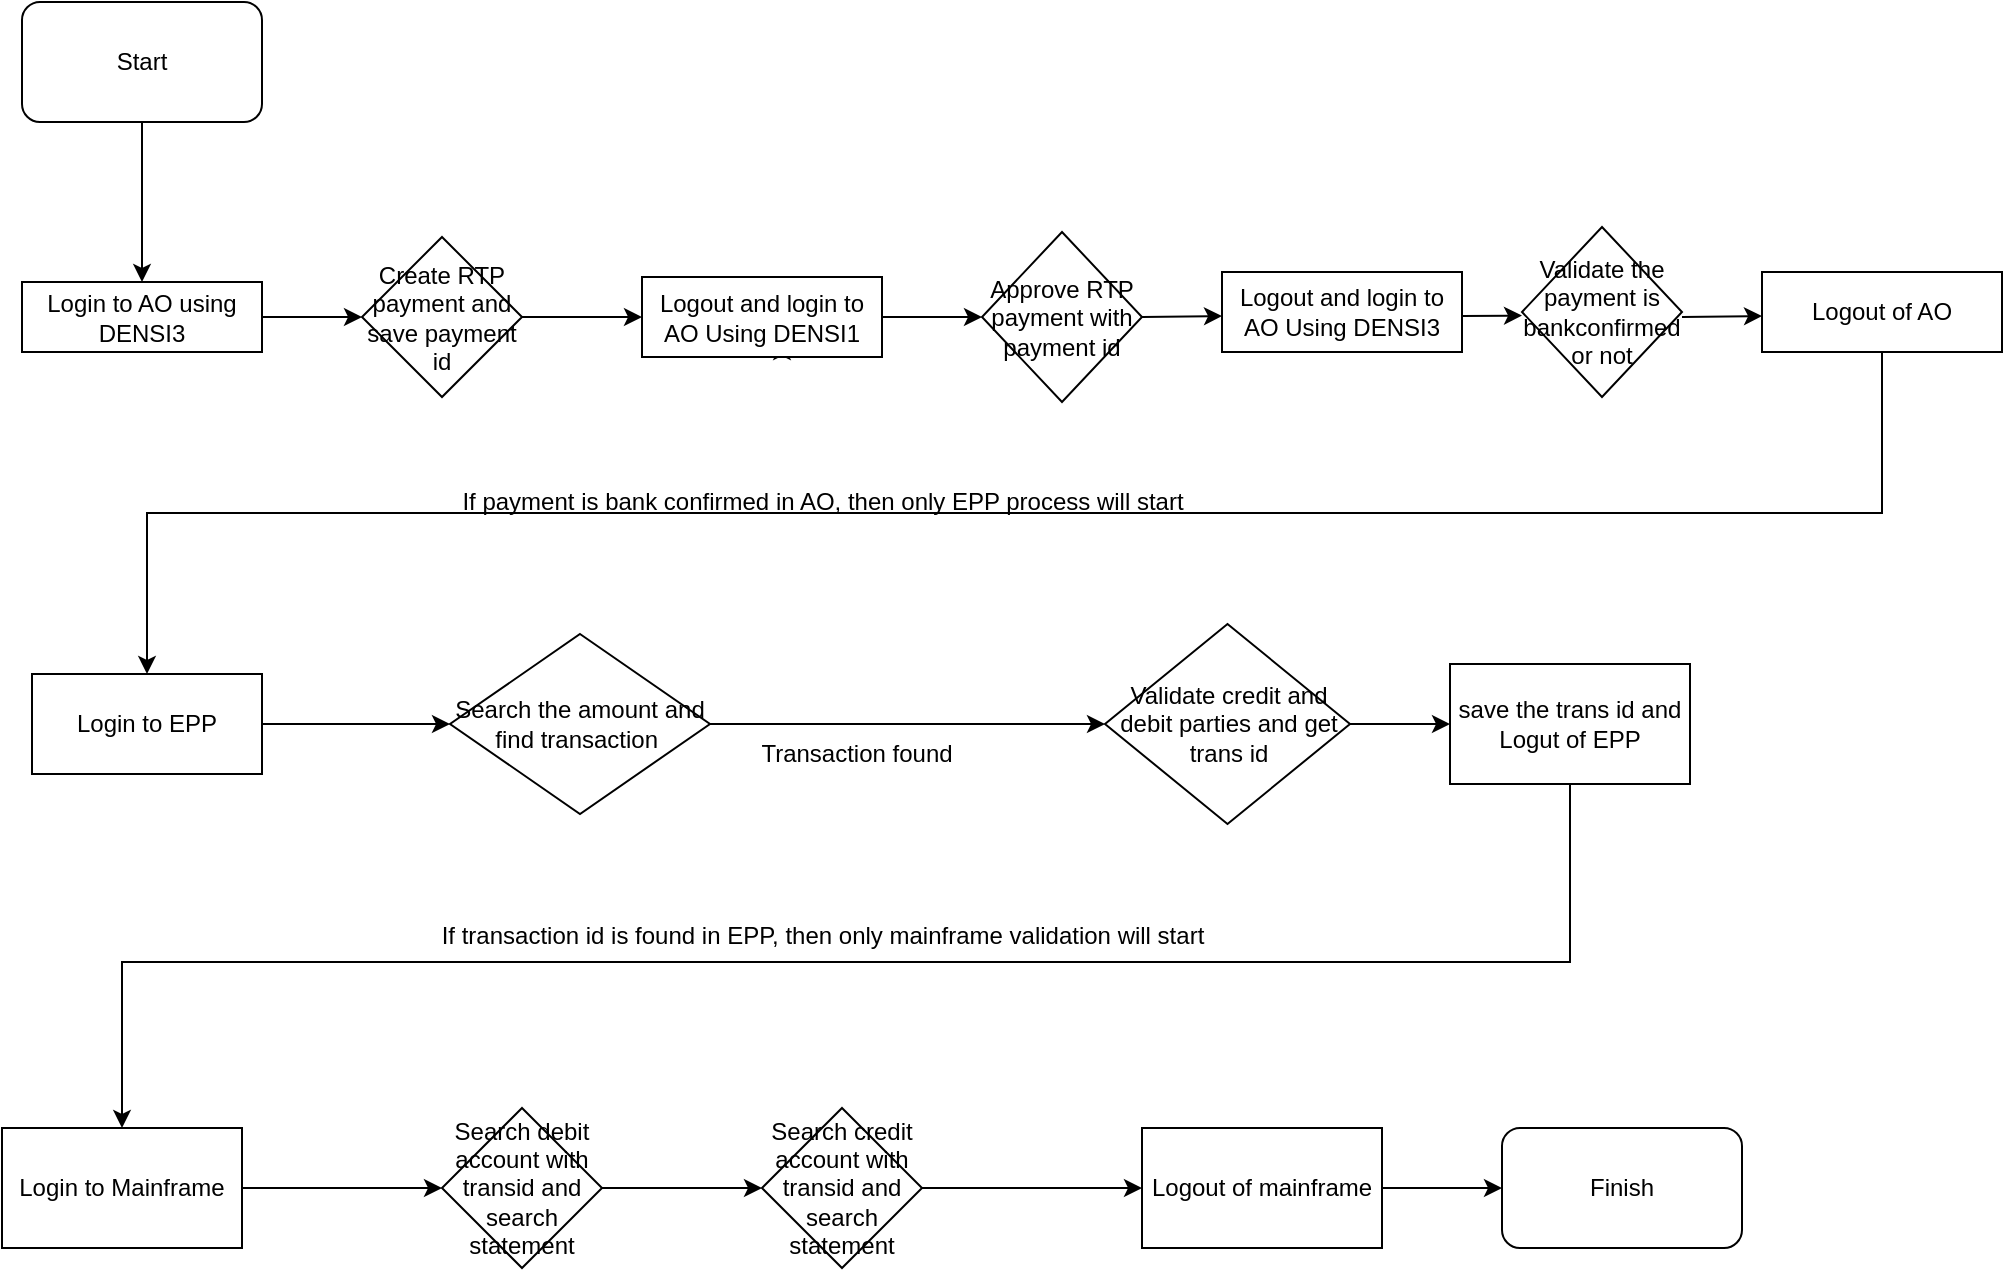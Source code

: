 <mxfile version="16.4.6" type="device"><diagram id="-dNwd_Kp6asRjpGzn5gx" name="Page-1"><mxGraphModel dx="977" dy="457" grid="1" gridSize="10" guides="1" tooltips="1" connect="1" arrows="1" fold="1" page="1" pageScale="1" pageWidth="1100" pageHeight="1700" math="0" shadow="0"><root><mxCell id="0"/><mxCell id="1" parent="0"/><mxCell id="I7Ursfu9Nado0gwEIRXP-3" style="edgeStyle=orthogonalEdgeStyle;rounded=0;orthogonalLoop=1;jettySize=auto;html=1;entryX=0.5;entryY=0;entryDx=0;entryDy=0;" parent="1" source="I7Ursfu9Nado0gwEIRXP-1" target="I7Ursfu9Nado0gwEIRXP-2" edge="1"><mxGeometry relative="1" as="geometry"/></mxCell><mxCell id="I7Ursfu9Nado0gwEIRXP-1" value="Start" style="rounded=1;whiteSpace=wrap;html=1;" parent="1" vertex="1"><mxGeometry x="100" y="10" width="120" height="60" as="geometry"/></mxCell><mxCell id="I7Ursfu9Nado0gwEIRXP-4" style="edgeStyle=orthogonalEdgeStyle;rounded=0;orthogonalLoop=1;jettySize=auto;html=1;exitX=1;exitY=0.5;exitDx=0;exitDy=0;entryX=0;entryY=0.5;entryDx=0;entryDy=0;" parent="1" source="I7Ursfu9Nado0gwEIRXP-2" target="I7Ursfu9Nado0gwEIRXP-19" edge="1"><mxGeometry relative="1" as="geometry"><mxPoint x="280" y="160" as="targetPoint"/><mxPoint x="220" y="170" as="sourcePoint"/></mxGeometry></mxCell><mxCell id="I7Ursfu9Nado0gwEIRXP-2" value="Login to AO using DENSI3" style="rounded=0;whiteSpace=wrap;html=1;" parent="1" vertex="1"><mxGeometry x="100" y="150" width="120" height="35" as="geometry"/></mxCell><mxCell id="I7Ursfu9Nado0gwEIRXP-18" value="Finish" style="rounded=1;whiteSpace=wrap;html=1;" parent="1" vertex="1"><mxGeometry x="840" y="573" width="120" height="60" as="geometry"/></mxCell><mxCell id="I7Ursfu9Nado0gwEIRXP-19" value="&lt;span&gt;Create RTP payment and save payment id&lt;/span&gt;" style="rhombus;whiteSpace=wrap;html=1;" parent="1" vertex="1"><mxGeometry x="270" y="127.5" width="80" height="80" as="geometry"/></mxCell><mxCell id="I7Ursfu9Nado0gwEIRXP-28" style="edgeStyle=orthogonalEdgeStyle;rounded=0;orthogonalLoop=1;jettySize=auto;html=1;exitX=1;exitY=0.5;exitDx=0;exitDy=0;entryX=0;entryY=0.5;entryDx=0;entryDy=0;" parent="1" source="I7Ursfu9Nado0gwEIRXP-29" target="I7Ursfu9Nado0gwEIRXP-30" edge="1"><mxGeometry relative="1" as="geometry"><mxPoint x="610" y="125" as="targetPoint"/><mxPoint x="220" y="355" as="sourcePoint"/></mxGeometry></mxCell><mxCell id="I7Ursfu9Nado0gwEIRXP-62" style="edgeStyle=orthogonalEdgeStyle;rounded=0;orthogonalLoop=1;jettySize=auto;html=1;exitX=0.5;exitY=1;exitDx=0;exitDy=0;" parent="1" source="I7Ursfu9Nado0gwEIRXP-29" edge="1"><mxGeometry relative="1" as="geometry"><mxPoint x="480.0" y="180.0" as="targetPoint"/></mxGeometry></mxCell><mxCell id="I7Ursfu9Nado0gwEIRXP-29" value="Logout and login to AO Using DENSI1" style="rounded=0;whiteSpace=wrap;html=1;" parent="1" vertex="1"><mxGeometry x="410" y="147.5" width="120" height="40" as="geometry"/></mxCell><mxCell id="I7Ursfu9Nado0gwEIRXP-30" value="&lt;span&gt;Approve RTP payment with payment id&lt;/span&gt;" style="rhombus;whiteSpace=wrap;html=1;" parent="1" vertex="1"><mxGeometry x="580" y="125" width="80" height="85" as="geometry"/></mxCell><mxCell id="I7Ursfu9Nado0gwEIRXP-32" value="" style="endArrow=classic;html=1;rounded=0;exitX=1;exitY=0.5;exitDx=0;exitDy=0;entryX=0;entryY=0.5;entryDx=0;entryDy=0;" parent="1" source="I7Ursfu9Nado0gwEIRXP-19" target="I7Ursfu9Nado0gwEIRXP-29" edge="1"><mxGeometry width="50" height="50" relative="1" as="geometry"><mxPoint x="310" y="300" as="sourcePoint"/><mxPoint x="360" y="250" as="targetPoint"/></mxGeometry></mxCell><mxCell id="I7Ursfu9Nado0gwEIRXP-35" value="Logout and login to AO Using DENSI3" style="rounded=0;whiteSpace=wrap;html=1;" parent="1" vertex="1"><mxGeometry x="700" y="145" width="120" height="40" as="geometry"/></mxCell><mxCell id="I7Ursfu9Nado0gwEIRXP-36" value="&lt;span&gt;Validate the payment is bankconfirmed or not&lt;/span&gt;" style="rhombus;whiteSpace=wrap;html=1;" parent="1" vertex="1"><mxGeometry x="850" y="122.5" width="80" height="85" as="geometry"/></mxCell><mxCell id="I7Ursfu9Nado0gwEIRXP-38" value="" style="endArrow=classic;html=1;rounded=0;exitX=1;exitY=0.5;exitDx=0;exitDy=0;" parent="1" source="I7Ursfu9Nado0gwEIRXP-30" edge="1"><mxGeometry width="50" height="50" relative="1" as="geometry"><mxPoint x="310" y="490" as="sourcePoint"/><mxPoint x="700" y="167" as="targetPoint"/></mxGeometry></mxCell><mxCell id="I7Ursfu9Nado0gwEIRXP-75" value="" style="edgeStyle=orthogonalEdgeStyle;rounded=0;orthogonalLoop=1;jettySize=auto;html=1;" parent="1" source="I7Ursfu9Nado0gwEIRXP-47" target="I7Ursfu9Nado0gwEIRXP-53" edge="1"><mxGeometry relative="1" as="geometry"/></mxCell><mxCell id="I7Ursfu9Nado0gwEIRXP-47" value="Login to EPP" style="rounded=0;whiteSpace=wrap;html=1;" parent="1" vertex="1"><mxGeometry x="105" y="346" width="115" height="50" as="geometry"/></mxCell><mxCell id="I7Ursfu9Nado0gwEIRXP-59" value="" style="edgeStyle=orthogonalEdgeStyle;rounded=0;orthogonalLoop=1;jettySize=auto;html=1;" parent="1" source="I7Ursfu9Nado0gwEIRXP-53" target="I7Ursfu9Nado0gwEIRXP-58" edge="1"><mxGeometry relative="1" as="geometry"/></mxCell><mxCell id="I7Ursfu9Nado0gwEIRXP-53" value="Search the amount and find transaction&amp;nbsp;" style="rhombus;whiteSpace=wrap;html=1;" parent="1" vertex="1"><mxGeometry x="314" y="326" width="130" height="90" as="geometry"/></mxCell><mxCell id="I7Ursfu9Nado0gwEIRXP-57" value="Transaction found" style="text;html=1;align=center;verticalAlign=middle;resizable=0;points=[];autosize=1;strokeColor=none;fillColor=none;" parent="1" vertex="1"><mxGeometry x="461.5" y="376" width="110" height="20" as="geometry"/></mxCell><mxCell id="I7Ursfu9Nado0gwEIRXP-77" value="" style="edgeStyle=orthogonalEdgeStyle;rounded=0;orthogonalLoop=1;jettySize=auto;html=1;" parent="1" source="I7Ursfu9Nado0gwEIRXP-58" target="I7Ursfu9Nado0gwEIRXP-76" edge="1"><mxGeometry relative="1" as="geometry"><Array as="points"><mxPoint x="804" y="371"/><mxPoint x="804" y="371"/></Array></mxGeometry></mxCell><mxCell id="I7Ursfu9Nado0gwEIRXP-58" value="Validate credit and debit parties and get trans id" style="rhombus;whiteSpace=wrap;html=1;" parent="1" vertex="1"><mxGeometry x="641.5" y="321" width="122.5" height="100" as="geometry"/></mxCell><mxCell id="I7Ursfu9Nado0gwEIRXP-63" value="" style="endArrow=classic;html=1;rounded=0;" parent="1" edge="1"><mxGeometry width="50" height="50" relative="1" as="geometry"><mxPoint x="820" y="167" as="sourcePoint"/><mxPoint x="850" y="166.79" as="targetPoint"/></mxGeometry></mxCell><mxCell id="I7Ursfu9Nado0gwEIRXP-70" value="" style="edgeStyle=orthogonalEdgeStyle;rounded=0;orthogonalLoop=1;jettySize=auto;html=1;entryX=0.5;entryY=0;entryDx=0;entryDy=0;exitX=0.5;exitY=1;exitDx=0;exitDy=0;" parent="1" source="I7Ursfu9Nado0gwEIRXP-67" target="I7Ursfu9Nado0gwEIRXP-47" edge="1"><mxGeometry relative="1" as="geometry"><mxPoint x="1030" y="250" as="targetPoint"/></mxGeometry></mxCell><mxCell id="I7Ursfu9Nado0gwEIRXP-67" value="Logout of AO" style="rounded=0;whiteSpace=wrap;html=1;" parent="1" vertex="1"><mxGeometry x="970" y="145" width="120" height="40" as="geometry"/></mxCell><mxCell id="I7Ursfu9Nado0gwEIRXP-68" value="" style="endArrow=classic;html=1;rounded=0;exitX=1;exitY=0.5;exitDx=0;exitDy=0;" parent="1" edge="1"><mxGeometry width="50" height="50" relative="1" as="geometry"><mxPoint x="930" y="167.5" as="sourcePoint"/><mxPoint x="970" y="167" as="targetPoint"/></mxGeometry></mxCell><mxCell id="I7Ursfu9Nado0gwEIRXP-80" value="" style="edgeStyle=orthogonalEdgeStyle;rounded=0;orthogonalLoop=1;jettySize=auto;html=1;exitX=0.5;exitY=1;exitDx=0;exitDy=0;" parent="1" source="I7Ursfu9Nado0gwEIRXP-76" target="I7Ursfu9Nado0gwEIRXP-79" edge="1"><mxGeometry relative="1" as="geometry"><Array as="points"><mxPoint x="874" y="490"/><mxPoint x="150" y="490"/></Array></mxGeometry></mxCell><mxCell id="I7Ursfu9Nado0gwEIRXP-76" value="save the trans id and Logut of EPP" style="whiteSpace=wrap;html=1;" parent="1" vertex="1"><mxGeometry x="814" y="341" width="120" height="60" as="geometry"/></mxCell><mxCell id="I7Ursfu9Nado0gwEIRXP-82" value="" style="edgeStyle=orthogonalEdgeStyle;rounded=0;orthogonalLoop=1;jettySize=auto;html=1;" parent="1" source="I7Ursfu9Nado0gwEIRXP-79" target="I7Ursfu9Nado0gwEIRXP-81" edge="1"><mxGeometry relative="1" as="geometry"/></mxCell><mxCell id="I7Ursfu9Nado0gwEIRXP-79" value="Login to Mainframe" style="whiteSpace=wrap;html=1;" parent="1" vertex="1"><mxGeometry x="90" y="573" width="120" height="60" as="geometry"/></mxCell><mxCell id="I7Ursfu9Nado0gwEIRXP-84" value="" style="edgeStyle=orthogonalEdgeStyle;rounded=0;orthogonalLoop=1;jettySize=auto;html=1;" parent="1" source="I7Ursfu9Nado0gwEIRXP-81" target="I7Ursfu9Nado0gwEIRXP-83" edge="1"><mxGeometry relative="1" as="geometry"/></mxCell><mxCell id="I7Ursfu9Nado0gwEIRXP-81" value="Search debit account with transid and search statement" style="rhombus;whiteSpace=wrap;html=1;" parent="1" vertex="1"><mxGeometry x="310" y="563" width="80" height="80" as="geometry"/></mxCell><mxCell id="I7Ursfu9Nado0gwEIRXP-86" value="" style="edgeStyle=orthogonalEdgeStyle;rounded=0;orthogonalLoop=1;jettySize=auto;html=1;" parent="1" source="I7Ursfu9Nado0gwEIRXP-83" target="I7Ursfu9Nado0gwEIRXP-85" edge="1"><mxGeometry relative="1" as="geometry"/></mxCell><mxCell id="I7Ursfu9Nado0gwEIRXP-83" value="Search credit account with transid and search statement" style="rhombus;whiteSpace=wrap;html=1;" parent="1" vertex="1"><mxGeometry x="470" y="563" width="80" height="80" as="geometry"/></mxCell><mxCell id="I7Ursfu9Nado0gwEIRXP-87" style="edgeStyle=orthogonalEdgeStyle;rounded=0;orthogonalLoop=1;jettySize=auto;html=1;entryX=0;entryY=0.5;entryDx=0;entryDy=0;" parent="1" source="I7Ursfu9Nado0gwEIRXP-85" target="I7Ursfu9Nado0gwEIRXP-18" edge="1"><mxGeometry relative="1" as="geometry"/></mxCell><mxCell id="I7Ursfu9Nado0gwEIRXP-85" value="Logout of mainframe&lt;br&gt;" style="whiteSpace=wrap;html=1;" parent="1" vertex="1"><mxGeometry x="660" y="573" width="120" height="60" as="geometry"/></mxCell><mxCell id="-r4_-MmRz2uqKOYUk5tz-1" value="If payment is bank confirmed in AO, then only EPP process will start" style="text;html=1;align=center;verticalAlign=middle;resizable=0;points=[];autosize=1;strokeColor=none;fillColor=none;" parent="1" vertex="1"><mxGeometry x="310" y="250" width="380" height="20" as="geometry"/></mxCell><mxCell id="-r4_-MmRz2uqKOYUk5tz-2" value="If transaction id is found in EPP, then only mainframe validation will start" style="text;html=1;align=center;verticalAlign=middle;resizable=0;points=[];autosize=1;strokeColor=none;fillColor=none;" parent="1" vertex="1"><mxGeometry x="300" y="467" width="400" height="20" as="geometry"/></mxCell></root></mxGraphModel></diagram></mxfile>